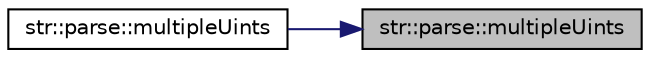 digraph "str::parse::multipleUints"
{
 // INTERACTIVE_SVG=YES
 // LATEX_PDF_SIZE
  edge [fontname="Helvetica",fontsize="10",labelfontname="Helvetica",labelfontsize="10"];
  node [fontname="Helvetica",fontsize="10",shape=record];
  rankdir="RL";
  Node1 [label="str::parse::multipleUints",height=0.2,width=0.4,color="black", fillcolor="grey75", style="filled", fontcolor="black",tooltip="Parses string s for uint32_t values, that are returned into args."];
  Node1 -> Node2 [dir="back",color="midnightblue",fontsize="10",style="solid",fontname="Helvetica"];
  Node2 [label="str::parse::multipleUints",height=0.2,width=0.4,color="black", fillcolor="white", style="filled",URL="$namespacestr_1_1parse.html#a787409d03f6cc90479ee0db55ebe61d9",tooltip="Parses stringstream ss for uint32_t values, that are returned into x, args."];
}
